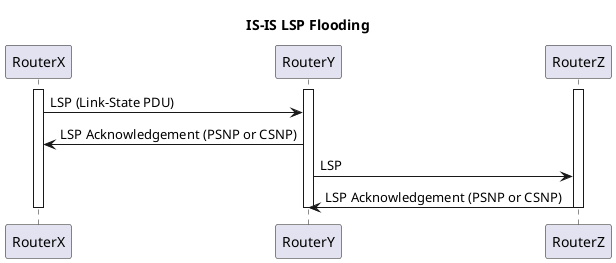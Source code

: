 
@startuml IS-IS Link-State PDU (LSP) Flooding

title IS-IS LSP Flooding

participant RouterX
participant RouterY
participant RouterZ

activate RouterX
activate RouterY
activate RouterZ

RouterX -> RouterY: LSP (Link-State PDU)
RouterY -> RouterX: LSP Acknowledgement (PSNP or CSNP)
RouterY -> RouterZ: LSP
RouterZ -> RouterY: LSP Acknowledgement (PSNP or CSNP)

deactivate RouterX
deactivate RouterY
deactivate RouterZ

@enduml
